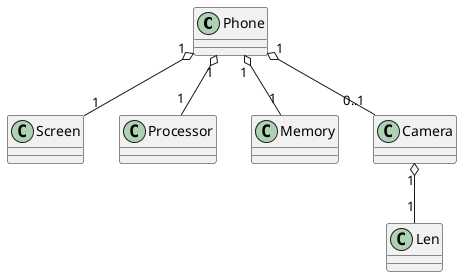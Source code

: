 ```uml
@startuml
Phone "1" o-- "1" Screen
Phone "1" o-- "1" Processor
Phone "1" o-- "1" Memory
Phone "1" o-- "0..1" Camera
Camera "1" o-- "1" Len
@enduml
```